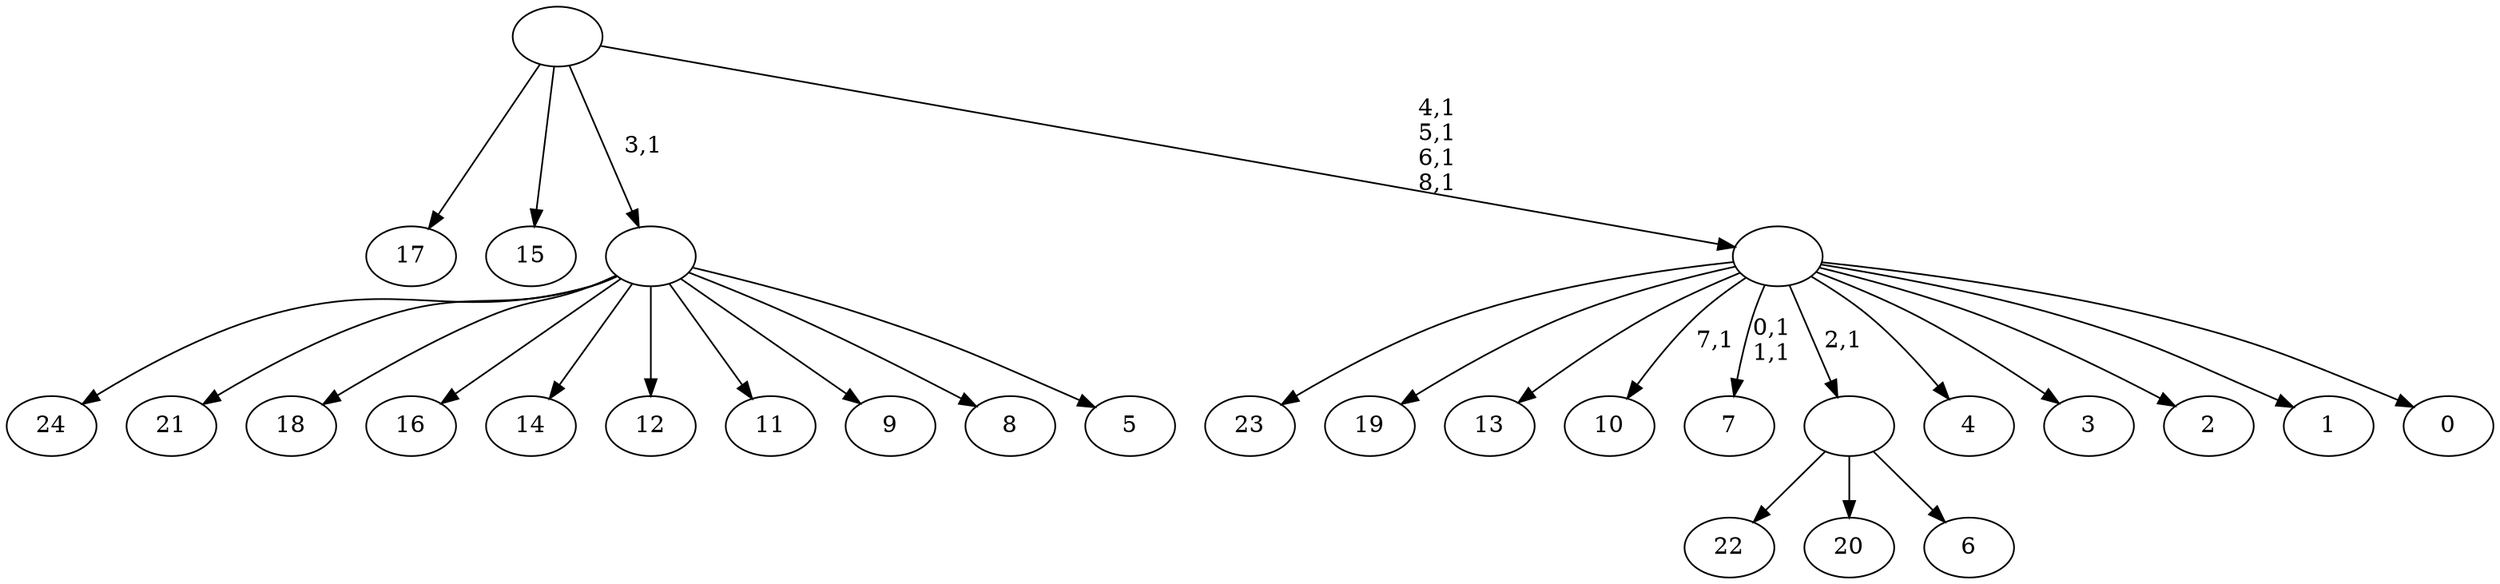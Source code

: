 digraph T {
	34 [label="24"]
	33 [label="23"]
	32 [label="22"]
	31 [label="21"]
	30 [label="20"]
	29 [label="19"]
	28 [label="18"]
	27 [label="17"]
	26 [label="16"]
	25 [label="15"]
	24 [label="14"]
	23 [label="13"]
	22 [label="12"]
	21 [label="11"]
	20 [label="10"]
	18 [label="9"]
	17 [label="8"]
	16 [label="7"]
	13 [label="6"]
	12 [label=""]
	11 [label="5"]
	10 [label=""]
	9 [label="4"]
	8 [label="3"]
	7 [label="2"]
	6 [label="1"]
	5 [label="0"]
	4 [label=""]
	0 [label=""]
	12 -> 32 [label=""]
	12 -> 30 [label=""]
	12 -> 13 [label=""]
	10 -> 34 [label=""]
	10 -> 31 [label=""]
	10 -> 28 [label=""]
	10 -> 26 [label=""]
	10 -> 24 [label=""]
	10 -> 22 [label=""]
	10 -> 21 [label=""]
	10 -> 18 [label=""]
	10 -> 17 [label=""]
	10 -> 11 [label=""]
	4 -> 16 [label="0,1\n1,1"]
	4 -> 20 [label="7,1"]
	4 -> 33 [label=""]
	4 -> 29 [label=""]
	4 -> 23 [label=""]
	4 -> 12 [label="2,1"]
	4 -> 9 [label=""]
	4 -> 8 [label=""]
	4 -> 7 [label=""]
	4 -> 6 [label=""]
	4 -> 5 [label=""]
	0 -> 4 [label="4,1\n5,1\n6,1\n8,1"]
	0 -> 27 [label=""]
	0 -> 25 [label=""]
	0 -> 10 [label="3,1"]
}
